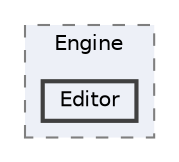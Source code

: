digraph "C:/Users/danpe/Desktop/Coding/Personal/C#/Game Engine/Engine/Editor"
{
 // LATEX_PDF_SIZE
  bgcolor="transparent";
  edge [fontname=Helvetica,fontsize=10,labelfontname=Helvetica,labelfontsize=10];
  node [fontname=Helvetica,fontsize=10,shape=box,height=0.2,width=0.4];
  compound=true
  subgraph clusterdir_0956fd3da6bab4d93bbb89467d76f820 {
    graph [ bgcolor="#edf0f7", pencolor="grey50", label="Engine", fontname=Helvetica,fontsize=10 style="filled,dashed", URL="dir_0956fd3da6bab4d93bbb89467d76f820.html",tooltip=""]
  dir_3b409cbe19ff2ecbfdda6b1381c6b990 [label="Editor", fillcolor="#edf0f7", color="grey25", style="filled,bold", URL="dir_3b409cbe19ff2ecbfdda6b1381c6b990.html",tooltip=""];
  }
}

